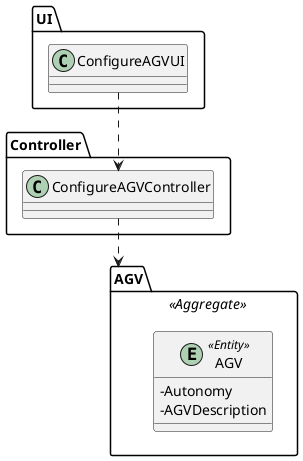 @startuml
skinparam classAttributeIconSize 0

package UI {
class ConfigureAGVUI {
}
}

package Controller{
class ConfigureAGVController {

}
}

package AGV <<Aggregate>> {
entity AGV <<Entity>> {
- Autonomy
- AGVDescription
}
}


ConfigureAGVUI ..> ConfigureAGVController
ConfigureAGVController ..> AGV


@enduml